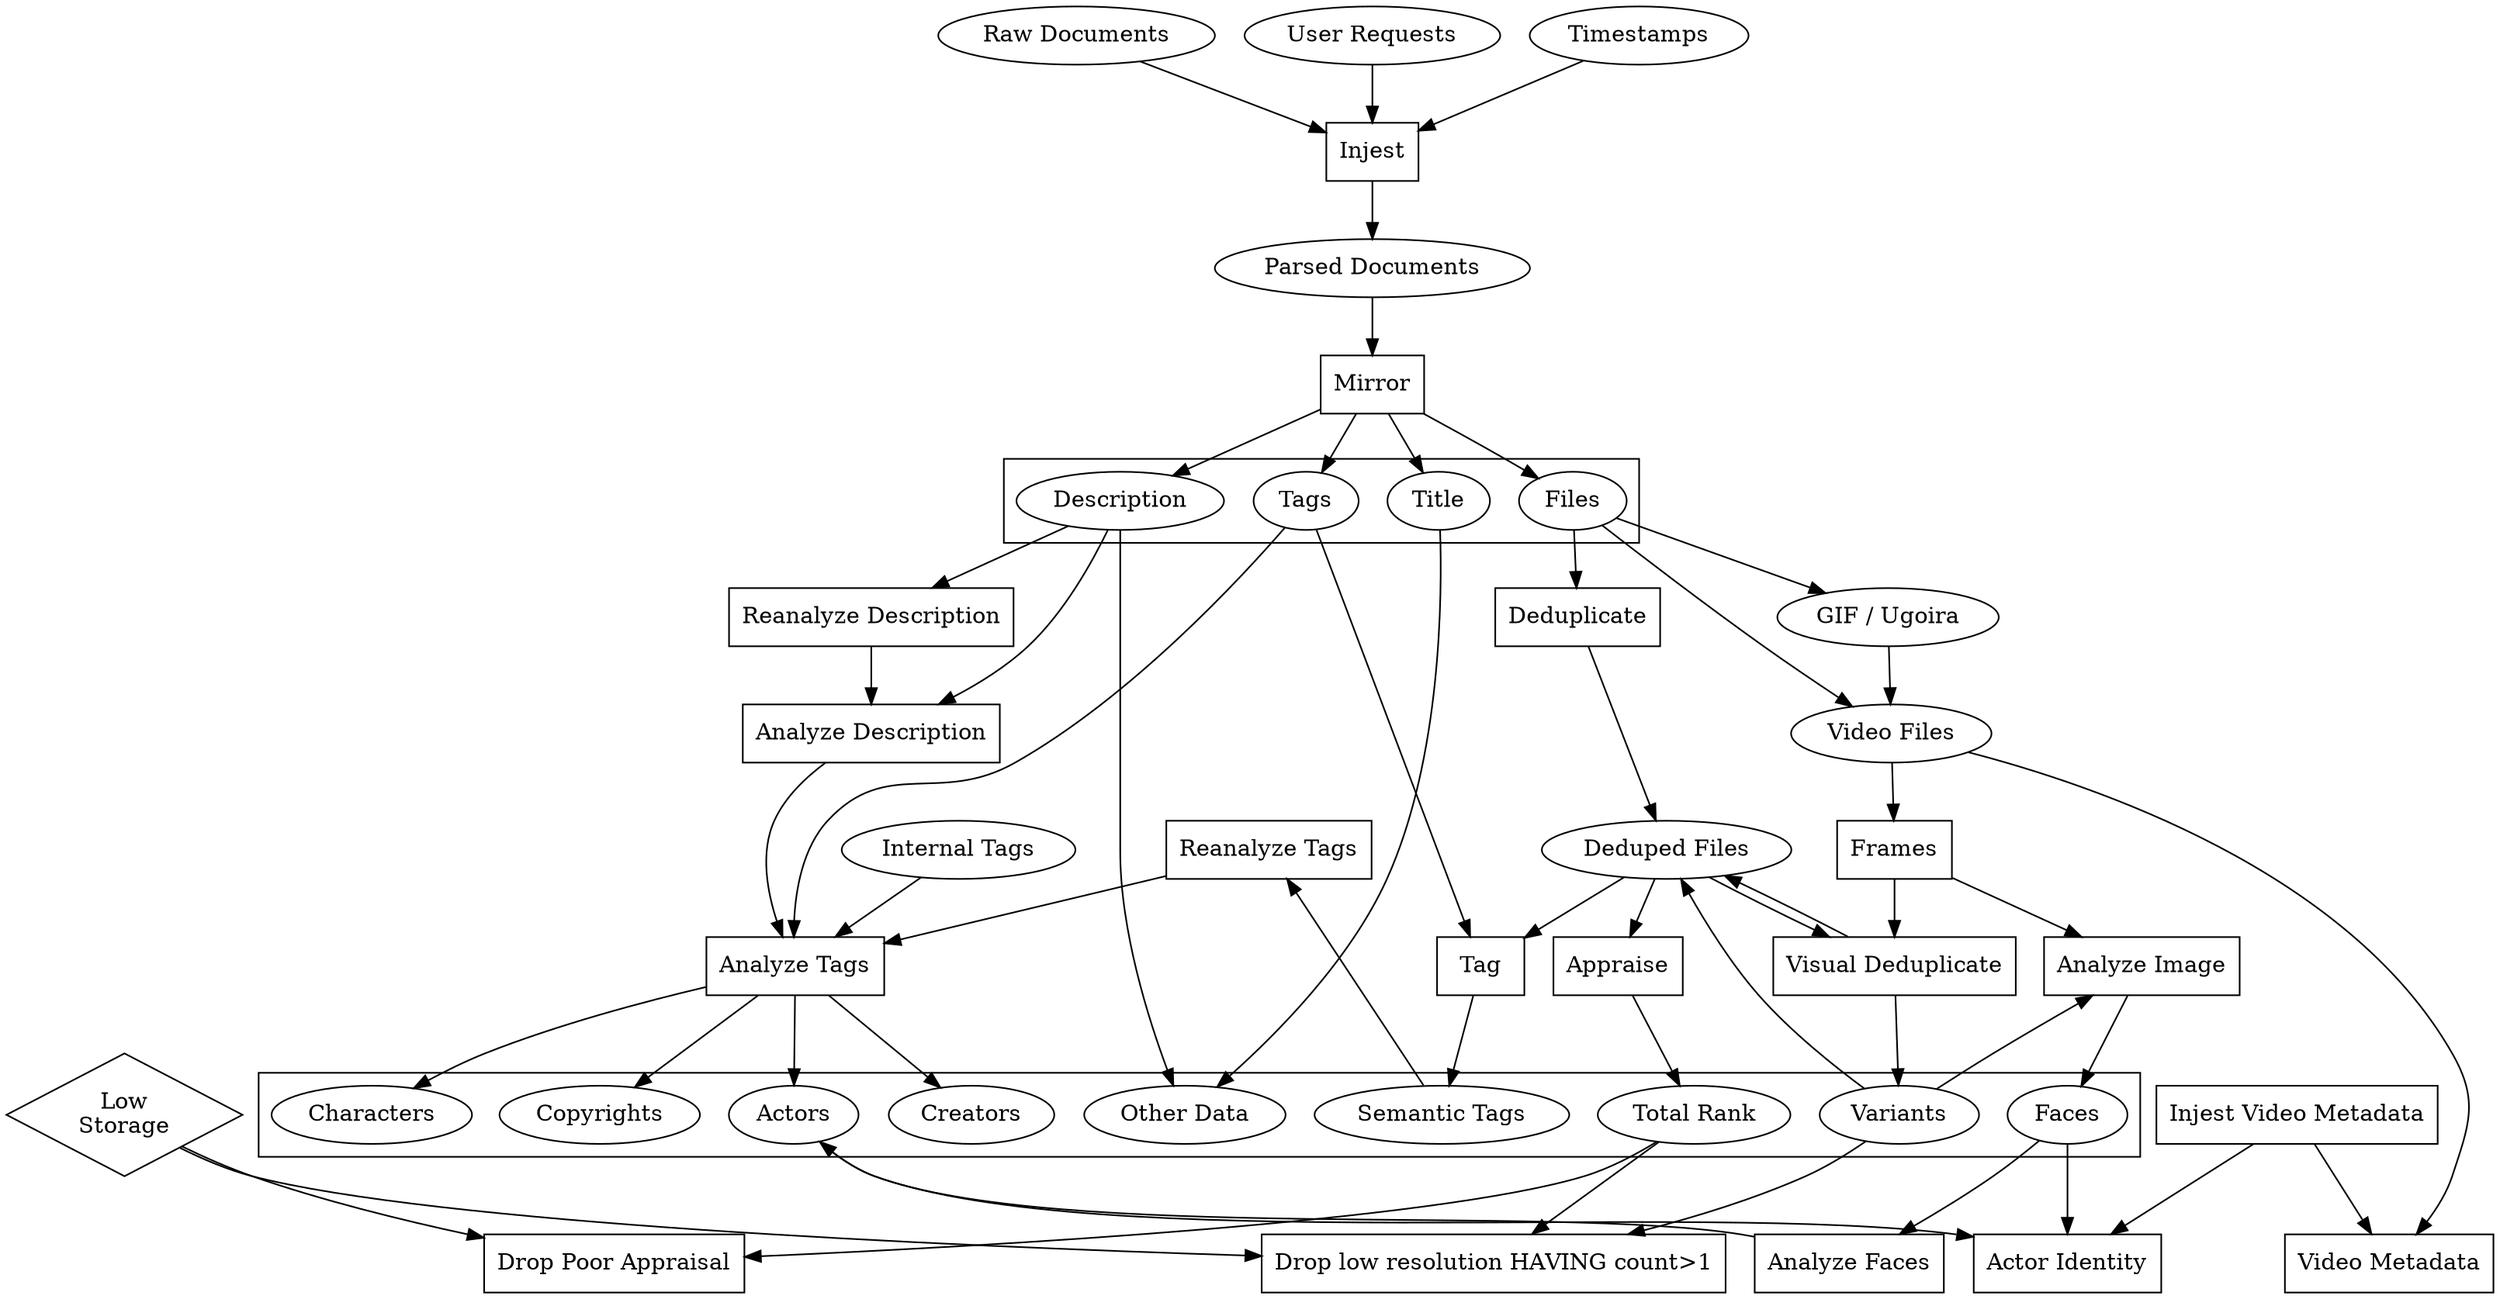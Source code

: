digraph G {
#rankdir=LR
ranksep=.5
 "Low\nStorage"[shape="diamond"]
 node[shape="box"]
 subgraph data
 {
     node[shape="oval"]
     "Video Files"
     "Raw Documents"
     "Parsed Documents"
     "Deduped Files"
     "Internal Tags"
     "User Requests"
     "Timestamps"
     "GIF / Ugoira"->"Video Files"
 }
 
 subgraph clusterparsed
 {
    node[shape="oval"]
    "Tags"
     "Description"
     "Title"
     "Files"
 }
 
 subgraph cluster_internalimg
 {
     node[shape="oval"]
     "Semantic Tags"
     "Total Rank"
     "Other Data"
     "Variants"
     "Characters"
     "Actors"
     "Creators"
     "Copyrights"
     "Faces"
 }

"User Requests","Timestamps"->"Injest"
"Injest Video Metadata"->{"Actor Identity","Video Metadata"}
{"Faces","Actors"}->"Actor Identity"
"Video Files"->"Video Metadata"

 "Tag"->"Semantic Tags"
 {"Title","Description"}->"Other Data"
 
   "Raw Documents"->"Injest"->"Parsed Documents"->"Mirror"->{"Files","Tags","Title","Description"}
   "Files"->{"Deduplicate"}->"Deduped Files"
  "Deduped Files"->{"Tag","Appraise","Visual Deduplicate"}
  "Visual Deduplicate"->{"Variants"->"Deduped Files"}
  
  "Tags"->{"Tag","Analyze Tags"}
  "Internal Tags"->"Analyze Tags"->{"Characters","Actors","Creators","Copyrights"}
  
  "Faces"->"Analyze Faces"->{"Actors"}
  "Variants"->"Analyze Image"->"Faces"
  
  "Files"->"Video Files"->"Frames"->{"Analyze Image","Visual Deduplicate"}
  "Files"->"GIF / Ugoira"
  
  "Appraise"->"Total Rank"
  {"Total Rank","Low\nStorage"}->"Drop Poor Appraisal"
  {"Total Rank","Low\nStorage","Variants"}->"Drop low resolution HAVING count>1"
  "Description"->"Analyze Description"->"Analyze Tags"
  
  "Semantic Tags"->"Reanalyze Tags"->"Analyze Tags"
  "Description"->"Reanalyze Description"->"Analyze Description"
}